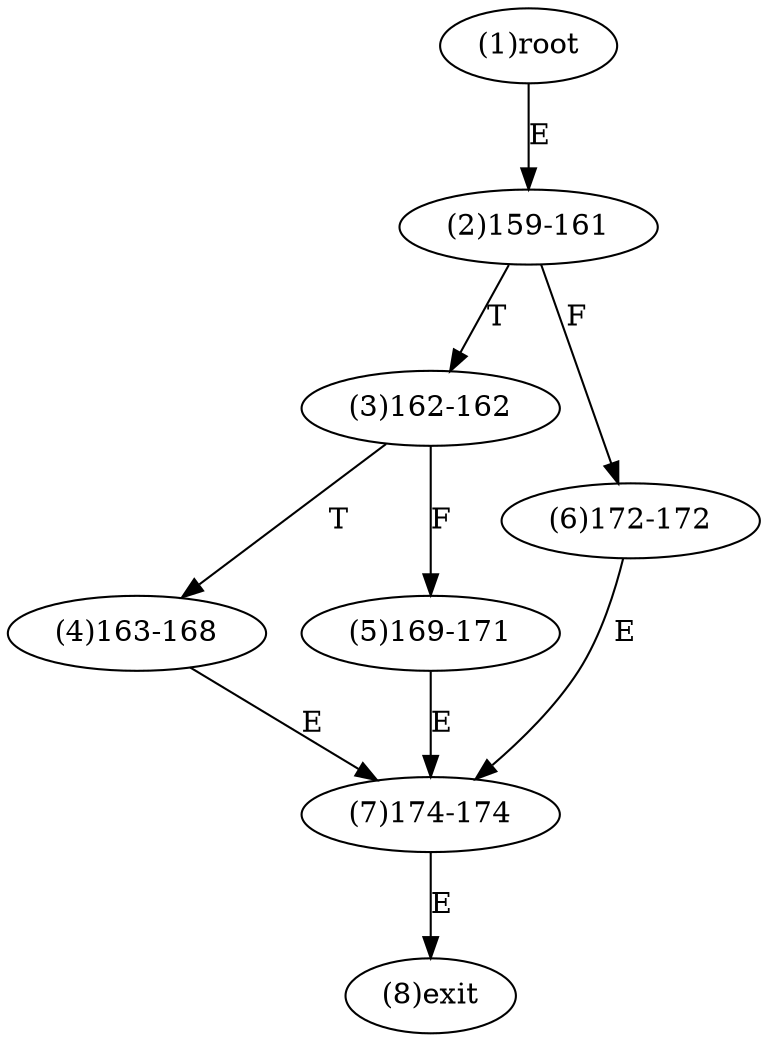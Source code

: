 digraph "" { 
1[ label="(1)root"];
2[ label="(2)159-161"];
3[ label="(3)162-162"];
4[ label="(4)163-168"];
5[ label="(5)169-171"];
6[ label="(6)172-172"];
7[ label="(7)174-174"];
8[ label="(8)exit"];
1->2[ label="E"];
2->6[ label="F"];
2->3[ label="T"];
3->5[ label="F"];
3->4[ label="T"];
4->7[ label="E"];
5->7[ label="E"];
6->7[ label="E"];
7->8[ label="E"];
}